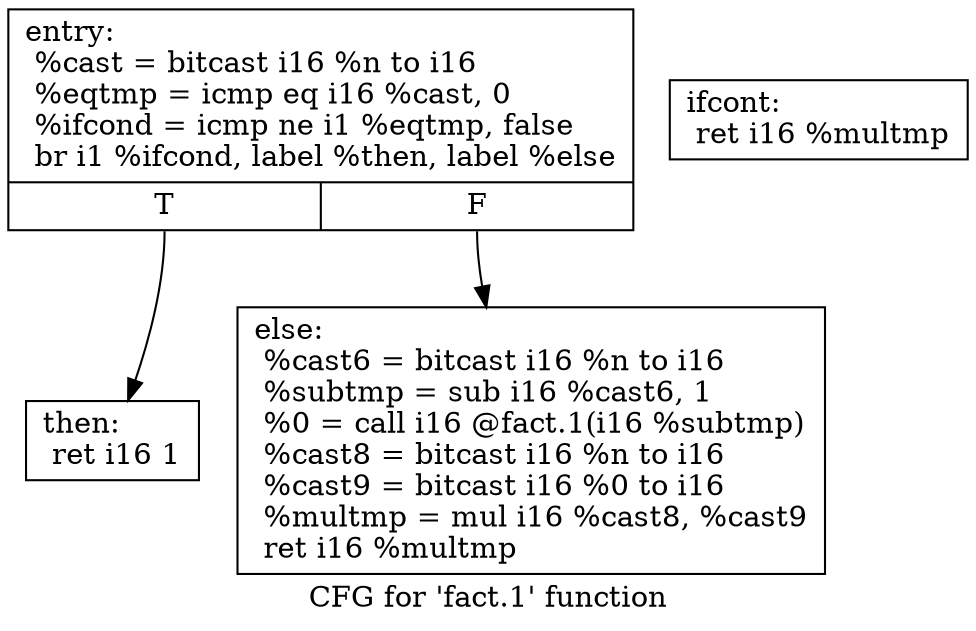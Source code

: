 digraph "CFG for 'fact.1' function" {
	label="CFG for 'fact.1' function";

	Node0xd25d40 [shape=record,label="{entry:\l  %cast = bitcast i16 %n to i16\l  %eqtmp = icmp eq i16 %cast, 0\l  %ifcond = icmp ne i1 %eqtmp, false\l  br i1 %ifcond, label %then, label %else\l|{<s0>T|<s1>F}}"];
	Node0xd25d40:s0 -> Node0xd25f30;
	Node0xd25d40:s1 -> Node0xd25fa0;
	Node0xd25f30 [shape=record,label="{then:                                             \l  ret i16 1\l}"];
	Node0xd25fa0 [shape=record,label="{else:                                             \l  %cast6 = bitcast i16 %n to i16\l  %subtmp = sub i16 %cast6, 1\l  %0 = call i16 @fact.1(i16 %subtmp)\l  %cast8 = bitcast i16 %n to i16\l  %cast9 = bitcast i16 %0 to i16\l  %multmp = mul i16 %cast8, %cast9\l  ret i16 %multmp\l}"];
	Node0xd26500 [shape=record,label="{ifcont:                                           \l  ret i16 %multmp\l}"];
}
